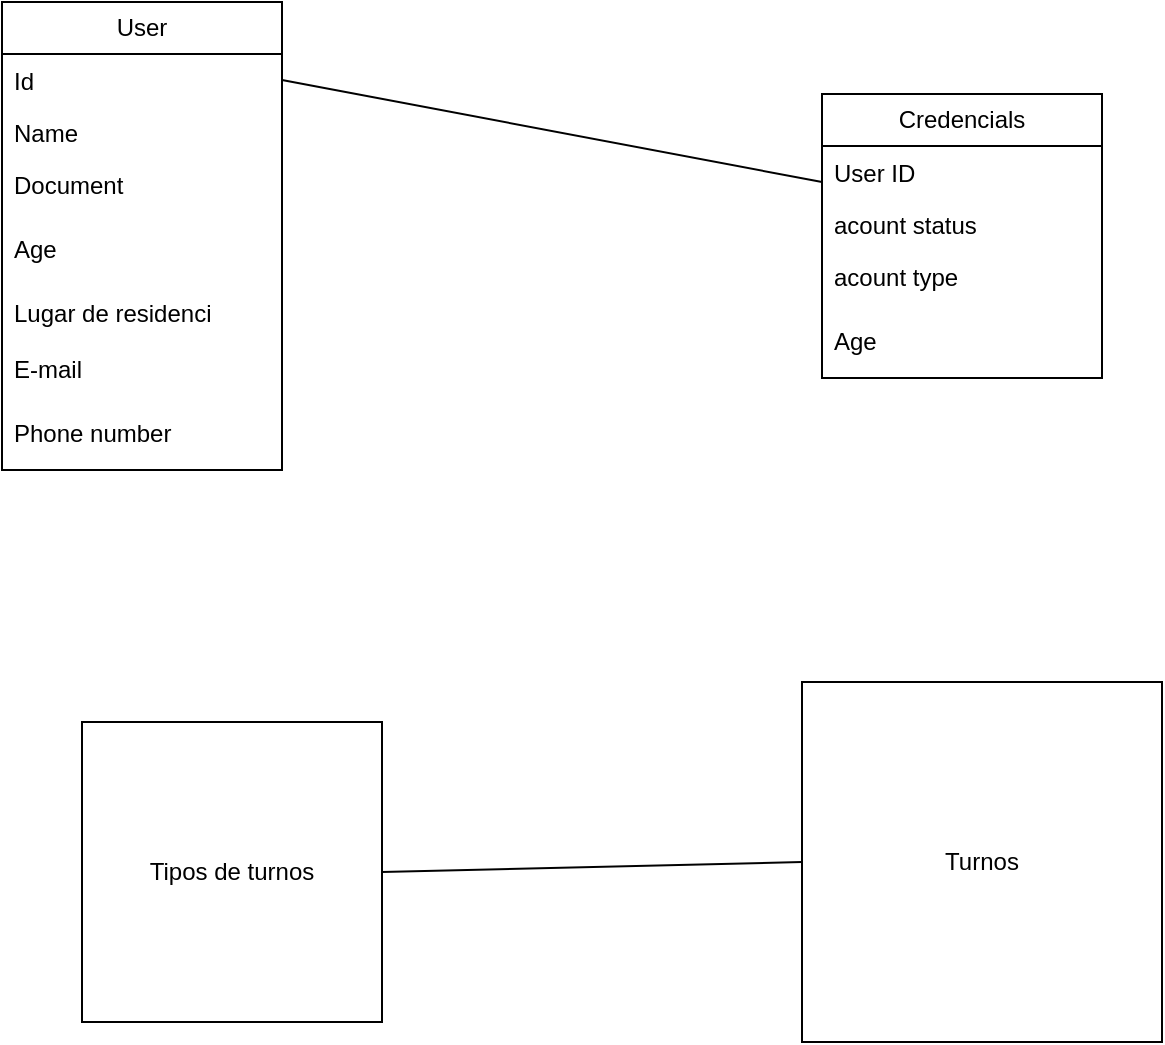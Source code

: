 <mxfile version="24.7.6">
  <diagram name="Página-1" id="p0cgelIHqB1v7z-wrZ9J">
    <mxGraphModel dx="1434" dy="751" grid="1" gridSize="10" guides="1" tooltips="1" connect="1" arrows="1" fold="1" page="1" pageScale="1" pageWidth="827" pageHeight="1169" math="0" shadow="0">
      <root>
        <mxCell id="0" />
        <mxCell id="1" parent="0" />
        <mxCell id="VfM8ZRBtBSYf4HZ6YKBx-3" value="" style="endArrow=none;html=1;rounded=0;exitX=1;exitY=0.5;exitDx=0;exitDy=0;entryX=0;entryY=0.5;entryDx=0;entryDy=0;" parent="1" source="1Bw7jrrMjbB3iQcMQKxp-8" edge="1">
          <mxGeometry width="50" height="50" relative="1" as="geometry">
            <mxPoint x="380" y="170" as="sourcePoint" />
            <mxPoint x="590" y="220" as="targetPoint" />
          </mxGeometry>
        </mxCell>
        <mxCell id="VfM8ZRBtBSYf4HZ6YKBx-4" value="Tipos de turnos" style="whiteSpace=wrap;html=1;aspect=fixed;" parent="1" vertex="1">
          <mxGeometry x="220" y="490" width="150" height="150" as="geometry" />
        </mxCell>
        <mxCell id="VfM8ZRBtBSYf4HZ6YKBx-5" value="" style="endArrow=none;html=1;rounded=0;exitX=1;exitY=0.5;exitDx=0;exitDy=0;entryX=0;entryY=0.5;entryDx=0;entryDy=0;" parent="1" source="VfM8ZRBtBSYf4HZ6YKBx-4" target="VfM8ZRBtBSYf4HZ6YKBx-6" edge="1">
          <mxGeometry width="50" height="50" relative="1" as="geometry">
            <mxPoint x="390" y="410" as="sourcePoint" />
            <mxPoint x="440" y="360" as="targetPoint" />
          </mxGeometry>
        </mxCell>
        <mxCell id="VfM8ZRBtBSYf4HZ6YKBx-6" value="Turnos" style="whiteSpace=wrap;html=1;aspect=fixed;" parent="1" vertex="1">
          <mxGeometry x="580" y="470" width="180" height="180" as="geometry" />
        </mxCell>
        <mxCell id="1Bw7jrrMjbB3iQcMQKxp-7" value="User" style="swimlane;fontStyle=0;childLayout=stackLayout;horizontal=1;startSize=26;fillColor=none;horizontalStack=0;resizeParent=1;resizeParentMax=0;resizeLast=0;collapsible=1;marginBottom=0;whiteSpace=wrap;html=1;" vertex="1" parent="1">
          <mxGeometry x="180" y="130" width="140" height="234" as="geometry">
            <mxRectangle x="60" y="340" width="100" height="30" as="alternateBounds" />
          </mxGeometry>
        </mxCell>
        <mxCell id="1Bw7jrrMjbB3iQcMQKxp-8" value="Id" style="text;strokeColor=none;fillColor=none;align=left;verticalAlign=top;spacingLeft=4;spacingRight=4;overflow=hidden;rotatable=0;points=[[0,0.5],[1,0.5]];portConstraint=eastwest;whiteSpace=wrap;html=1;" vertex="1" parent="1Bw7jrrMjbB3iQcMQKxp-7">
          <mxGeometry y="26" width="140" height="26" as="geometry" />
        </mxCell>
        <mxCell id="1Bw7jrrMjbB3iQcMQKxp-9" value="Name" style="text;strokeColor=none;fillColor=none;align=left;verticalAlign=top;spacingLeft=4;spacingRight=4;overflow=hidden;rotatable=0;points=[[0,0.5],[1,0.5]];portConstraint=eastwest;whiteSpace=wrap;html=1;" vertex="1" parent="1Bw7jrrMjbB3iQcMQKxp-7">
          <mxGeometry y="52" width="140" height="26" as="geometry" />
        </mxCell>
        <mxCell id="1Bw7jrrMjbB3iQcMQKxp-11" value="Document" style="text;strokeColor=none;fillColor=none;align=left;verticalAlign=top;spacingLeft=4;spacingRight=4;overflow=hidden;rotatable=0;points=[[0,0.5],[1,0.5]];portConstraint=eastwest;whiteSpace=wrap;html=1;" vertex="1" parent="1Bw7jrrMjbB3iQcMQKxp-7">
          <mxGeometry y="78" width="140" height="32" as="geometry" />
        </mxCell>
        <mxCell id="1Bw7jrrMjbB3iQcMQKxp-12" value="Age" style="text;strokeColor=none;fillColor=none;align=left;verticalAlign=top;spacingLeft=4;spacingRight=4;overflow=hidden;rotatable=0;points=[[0,0.5],[1,0.5]];portConstraint=eastwest;whiteSpace=wrap;html=1;" vertex="1" parent="1Bw7jrrMjbB3iQcMQKxp-7">
          <mxGeometry y="110" width="140" height="32" as="geometry" />
        </mxCell>
        <mxCell id="1Bw7jrrMjbB3iQcMQKxp-10" value="Lugar de residenci&lt;span style=&quot;white-space: pre;&quot;&gt;&#x9;&lt;/span&gt;" style="text;strokeColor=none;fillColor=none;align=left;verticalAlign=top;spacingLeft=4;spacingRight=4;overflow=hidden;rotatable=0;points=[[0,0.5],[1,0.5]];portConstraint=eastwest;whiteSpace=wrap;html=1;" vertex="1" parent="1Bw7jrrMjbB3iQcMQKxp-7">
          <mxGeometry y="142" width="140" height="28" as="geometry" />
        </mxCell>
        <mxCell id="1Bw7jrrMjbB3iQcMQKxp-14" value="E-mail" style="text;strokeColor=none;fillColor=none;align=left;verticalAlign=top;spacingLeft=4;spacingRight=4;overflow=hidden;rotatable=0;points=[[0,0.5],[1,0.5]];portConstraint=eastwest;whiteSpace=wrap;html=1;" vertex="1" parent="1Bw7jrrMjbB3iQcMQKxp-7">
          <mxGeometry y="170" width="140" height="32" as="geometry" />
        </mxCell>
        <mxCell id="1Bw7jrrMjbB3iQcMQKxp-15" value="Phone number" style="text;strokeColor=none;fillColor=none;align=left;verticalAlign=top;spacingLeft=4;spacingRight=4;overflow=hidden;rotatable=0;points=[[0,0.5],[1,0.5]];portConstraint=eastwest;whiteSpace=wrap;html=1;" vertex="1" parent="1Bw7jrrMjbB3iQcMQKxp-7">
          <mxGeometry y="202" width="140" height="32" as="geometry" />
        </mxCell>
        <mxCell id="1Bw7jrrMjbB3iQcMQKxp-16" style="edgeStyle=orthogonalEdgeStyle;rounded=0;orthogonalLoop=1;jettySize=auto;html=1;exitX=1;exitY=0.5;exitDx=0;exitDy=0;" edge="1" parent="1Bw7jrrMjbB3iQcMQKxp-7" source="1Bw7jrrMjbB3iQcMQKxp-8" target="1Bw7jrrMjbB3iQcMQKxp-8">
          <mxGeometry relative="1" as="geometry" />
        </mxCell>
        <mxCell id="1Bw7jrrMjbB3iQcMQKxp-17" value="Credencials" style="swimlane;fontStyle=0;childLayout=stackLayout;horizontal=1;startSize=26;fillColor=none;horizontalStack=0;resizeParent=1;resizeParentMax=0;resizeLast=0;collapsible=1;marginBottom=0;whiteSpace=wrap;html=1;" vertex="1" parent="1">
          <mxGeometry x="590" y="176" width="140" height="142" as="geometry">
            <mxRectangle x="60" y="340" width="100" height="30" as="alternateBounds" />
          </mxGeometry>
        </mxCell>
        <mxCell id="1Bw7jrrMjbB3iQcMQKxp-18" value="User ID" style="text;strokeColor=none;fillColor=none;align=left;verticalAlign=top;spacingLeft=4;spacingRight=4;overflow=hidden;rotatable=0;points=[[0,0.5],[1,0.5]];portConstraint=eastwest;whiteSpace=wrap;html=1;" vertex="1" parent="1Bw7jrrMjbB3iQcMQKxp-17">
          <mxGeometry y="26" width="140" height="26" as="geometry" />
        </mxCell>
        <mxCell id="1Bw7jrrMjbB3iQcMQKxp-19" value="acount status" style="text;strokeColor=none;fillColor=none;align=left;verticalAlign=top;spacingLeft=4;spacingRight=4;overflow=hidden;rotatable=0;points=[[0,0.5],[1,0.5]];portConstraint=eastwest;whiteSpace=wrap;html=1;" vertex="1" parent="1Bw7jrrMjbB3iQcMQKxp-17">
          <mxGeometry y="52" width="140" height="26" as="geometry" />
        </mxCell>
        <mxCell id="1Bw7jrrMjbB3iQcMQKxp-20" value="acount type" style="text;strokeColor=none;fillColor=none;align=left;verticalAlign=top;spacingLeft=4;spacingRight=4;overflow=hidden;rotatable=0;points=[[0,0.5],[1,0.5]];portConstraint=eastwest;whiteSpace=wrap;html=1;" vertex="1" parent="1Bw7jrrMjbB3iQcMQKxp-17">
          <mxGeometry y="78" width="140" height="32" as="geometry" />
        </mxCell>
        <mxCell id="1Bw7jrrMjbB3iQcMQKxp-21" value="Age" style="text;strokeColor=none;fillColor=none;align=left;verticalAlign=top;spacingLeft=4;spacingRight=4;overflow=hidden;rotatable=0;points=[[0,0.5],[1,0.5]];portConstraint=eastwest;whiteSpace=wrap;html=1;" vertex="1" parent="1Bw7jrrMjbB3iQcMQKxp-17">
          <mxGeometry y="110" width="140" height="32" as="geometry" />
        </mxCell>
        <mxCell id="1Bw7jrrMjbB3iQcMQKxp-25" style="edgeStyle=orthogonalEdgeStyle;rounded=0;orthogonalLoop=1;jettySize=auto;html=1;exitX=1;exitY=0.5;exitDx=0;exitDy=0;" edge="1" parent="1Bw7jrrMjbB3iQcMQKxp-17" source="1Bw7jrrMjbB3iQcMQKxp-18" target="1Bw7jrrMjbB3iQcMQKxp-18">
          <mxGeometry relative="1" as="geometry" />
        </mxCell>
      </root>
    </mxGraphModel>
  </diagram>
</mxfile>
